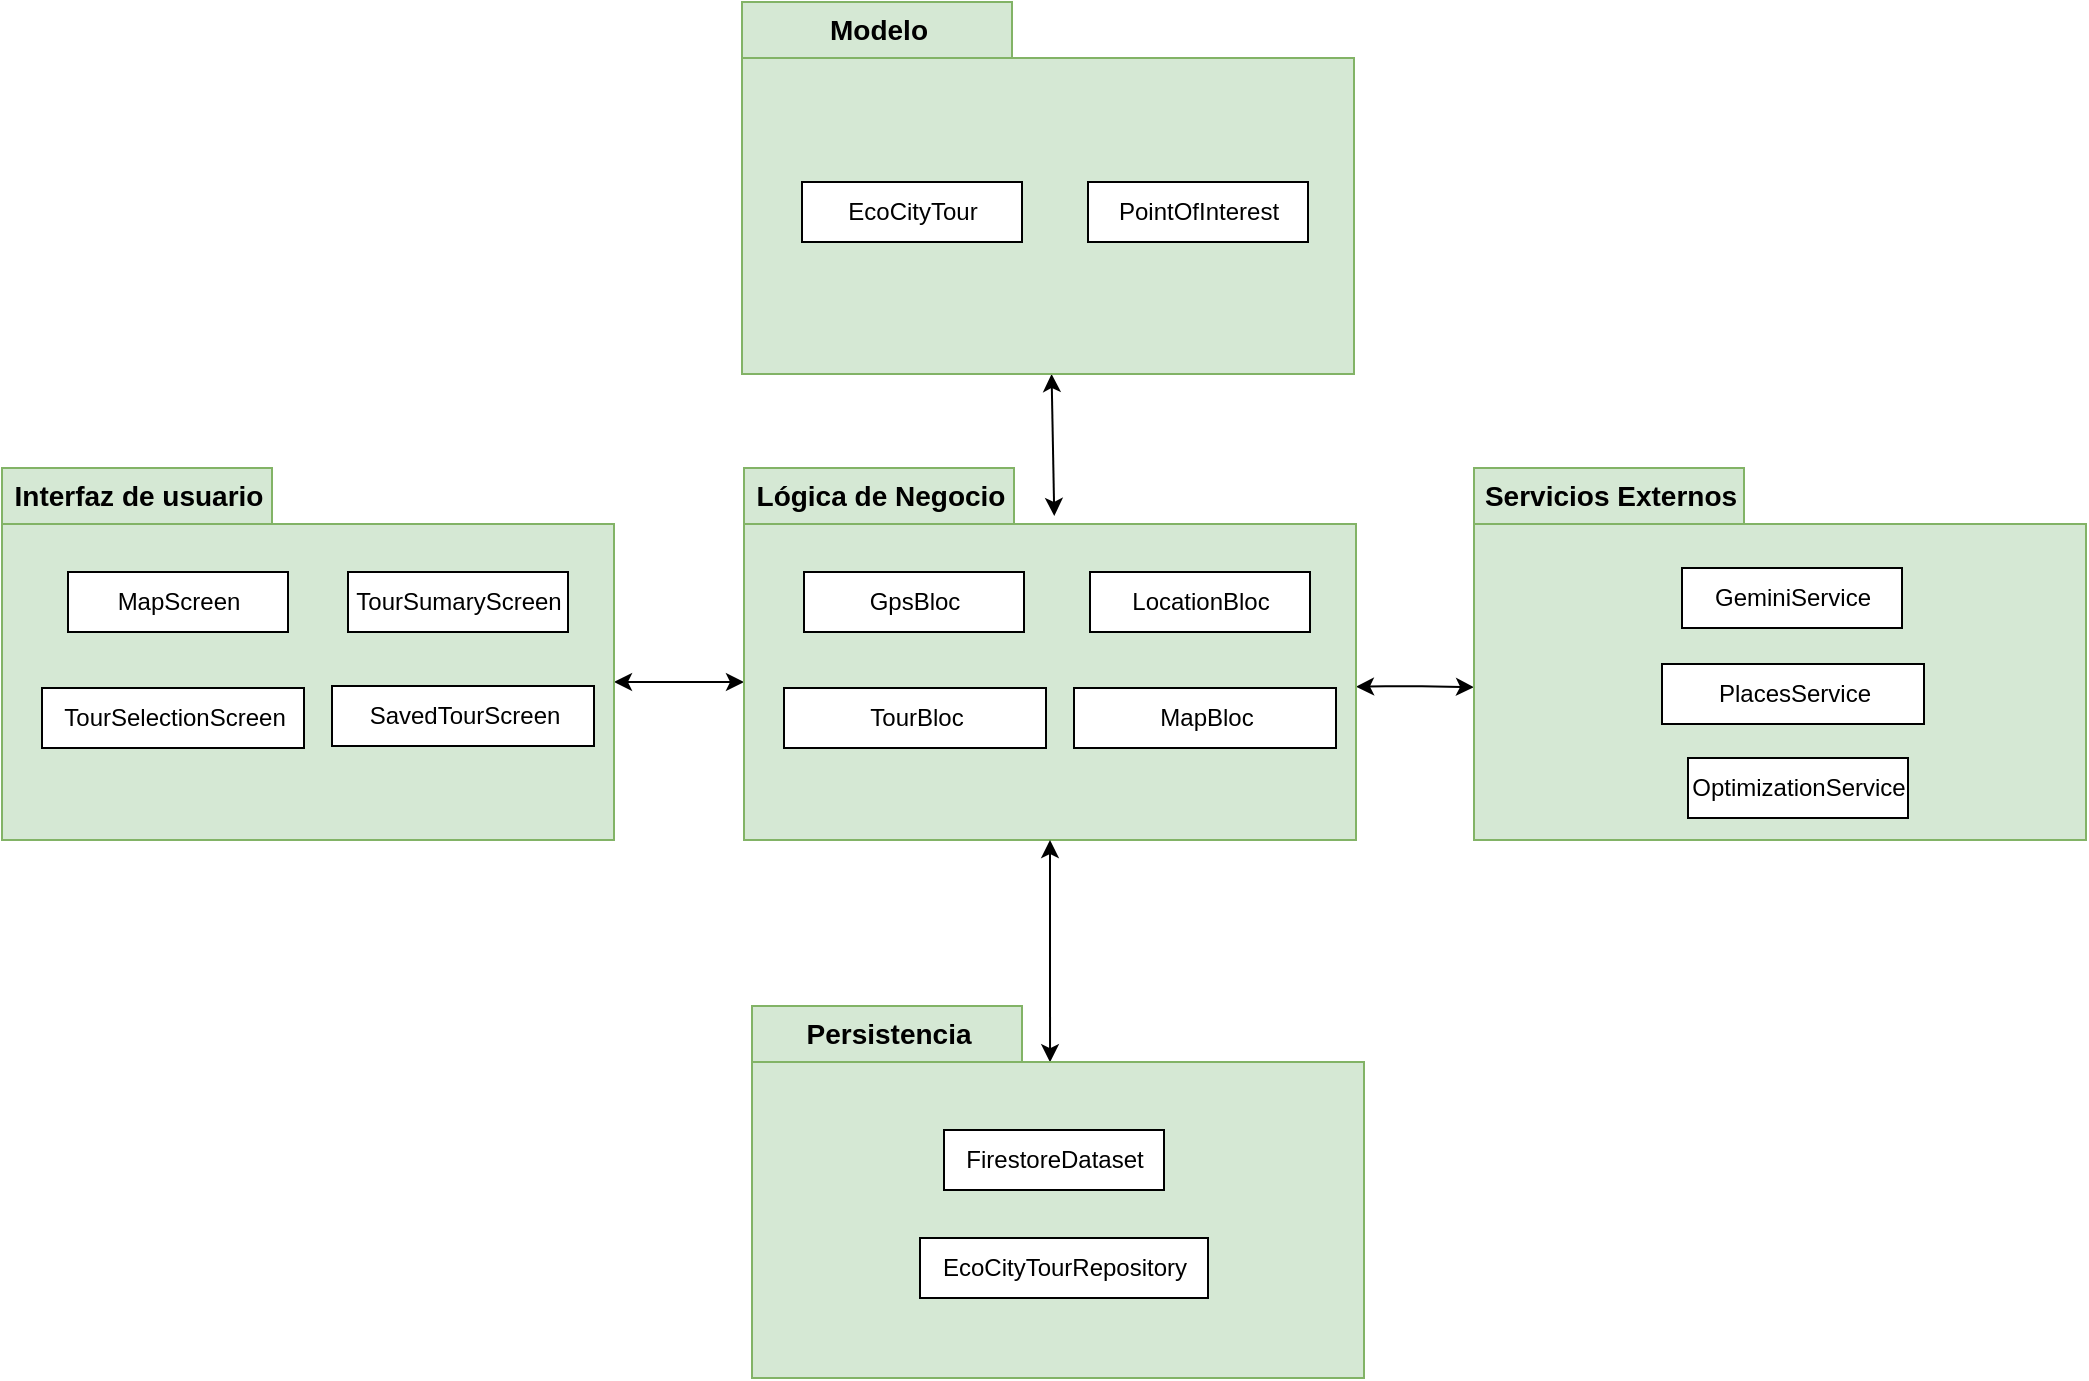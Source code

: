 <mxfile>
    <diagram id="SCXTi65hQlh65_7ZWO8i" name="Page-1">
        <mxGraphModel dx="1072" dy="1587" grid="0" gridSize="10" guides="0" tooltips="1" connect="1" arrows="1" fold="1" page="0" pageScale="1" pageWidth="850" pageHeight="1100" math="0" shadow="0">
            <root>
                <mxCell id="0"/>
                <mxCell id="1" parent="0"/>
                <mxCell id="145" style="edgeStyle=none;html=1;exitX=0;exitY=0;exitDx=306;exitDy=107;exitPerimeter=0;entryX=0;entryY=0;entryDx=0;entryDy=107;entryPerimeter=0;startArrow=classic;startFill=1;" parent="1" source="127" target="134" edge="1">
                    <mxGeometry relative="1" as="geometry"/>
                </mxCell>
                <mxCell id="127" value="&lt;font style=&quot;font-size: 14px;&quot;&gt;Interfaz de usuario&lt;/font&gt;" style="shape=folder;fontStyle=1;tabWidth=135;tabHeight=28;tabPosition=left;html=1;boundedLbl=1;labelInHeader=1;container=1;collapsible=0;recursiveResize=0;fillColor=#d5e8d4;strokeColor=#82b366;" parent="1" vertex="1">
                    <mxGeometry x="63" y="-173" width="306" height="186" as="geometry"/>
                </mxCell>
                <mxCell id="128" value="MapScreen" style="html=1;" parent="127" vertex="1">
                    <mxGeometry width="110" height="30" relative="1" as="geometry">
                        <mxPoint x="33" y="52" as="offset"/>
                    </mxGeometry>
                </mxCell>
                <mxCell id="131" value="TourSumaryScreen" style="html=1;" parent="127" vertex="1">
                    <mxGeometry x="173" y="52" width="110" height="30" as="geometry"/>
                </mxCell>
                <mxCell id="132" value="TourSelectionScreen" style="html=1;" parent="127" vertex="1">
                    <mxGeometry x="20" y="110" width="131" height="30" as="geometry"/>
                </mxCell>
                <mxCell id="133" value="SavedTourScreen" style="html=1;" parent="127" vertex="1">
                    <mxGeometry x="165" y="109" width="131" height="30" as="geometry"/>
                </mxCell>
                <mxCell id="144" style="edgeStyle=none;html=1;startArrow=classic;startFill=1;" parent="1" edge="1">
                    <mxGeometry relative="1" as="geometry">
                        <mxPoint x="740" y="-63.608" as="sourcePoint"/>
                        <mxPoint x="799" y="-63.429" as="targetPoint"/>
                        <Array as="points">
                            <mxPoint x="763" y="-64"/>
                        </Array>
                    </mxGeometry>
                </mxCell>
                <mxCell id="134" value="&lt;font style=&quot;font-size: 14px;&quot;&gt;Lógica de Negocio&lt;/font&gt;" style="shape=folder;fontStyle=1;tabWidth=135;tabHeight=28;tabPosition=left;html=1;boundedLbl=1;labelInHeader=1;container=1;collapsible=0;recursiveResize=0;fillColor=#d5e8d4;strokeColor=#82b366;" parent="1" vertex="1">
                    <mxGeometry x="434" y="-173" width="306" height="186" as="geometry"/>
                </mxCell>
                <mxCell id="135" value="GpsBloc" style="html=1;" parent="134" vertex="1">
                    <mxGeometry width="110" height="30" relative="1" as="geometry">
                        <mxPoint x="30" y="52" as="offset"/>
                    </mxGeometry>
                </mxCell>
                <mxCell id="136" value="LocationBloc" style="html=1;" parent="134" vertex="1">
                    <mxGeometry x="173" y="52" width="110" height="30" as="geometry"/>
                </mxCell>
                <mxCell id="137" value="TourBloc" style="html=1;" parent="134" vertex="1">
                    <mxGeometry x="20" y="110" width="131" height="30" as="geometry"/>
                </mxCell>
                <mxCell id="138" value="MapBloc" style="html=1;" parent="134" vertex="1">
                    <mxGeometry x="165" y="110" width="131" height="30" as="geometry"/>
                </mxCell>
                <mxCell id="139" value="&lt;font style=&quot;font-size: 14px;&quot;&gt;Servicios Externos&lt;/font&gt;" style="shape=folder;fontStyle=1;tabWidth=135;tabHeight=28;tabPosition=left;html=1;boundedLbl=1;labelInHeader=1;container=1;collapsible=0;recursiveResize=0;fillColor=#d5e8d4;strokeColor=#82b366;" parent="1" vertex="1">
                    <mxGeometry x="799" y="-173" width="306" height="186" as="geometry"/>
                </mxCell>
                <mxCell id="140" value="GeminiService" style="html=1;" parent="139" vertex="1">
                    <mxGeometry width="110" height="30" relative="1" as="geometry">
                        <mxPoint x="104" y="50" as="offset"/>
                    </mxGeometry>
                </mxCell>
                <mxCell id="141" value="OptimizationService" style="html=1;" parent="139" vertex="1">
                    <mxGeometry x="107" y="145" width="110" height="30" as="geometry"/>
                </mxCell>
                <mxCell id="142" value="PlacesService" style="html=1;" parent="139" vertex="1">
                    <mxGeometry x="94" y="98" width="131" height="30" as="geometry"/>
                </mxCell>
                <mxCell id="156" style="edgeStyle=none;html=1;entryX=0.507;entryY=0.129;entryDx=0;entryDy=0;entryPerimeter=0;startArrow=classic;startFill=1;" edge="1" parent="1" source="146" target="134">
                    <mxGeometry relative="1" as="geometry"/>
                </mxCell>
                <mxCell id="146" value="&lt;font style=&quot;font-size: 14px;&quot;&gt;Modelo&lt;/font&gt;" style="shape=folder;fontStyle=1;tabWidth=135;tabHeight=28;tabPosition=left;html=1;boundedLbl=1;labelInHeader=1;container=1;collapsible=0;recursiveResize=0;fillColor=#d5e8d4;strokeColor=#82b366;" vertex="1" parent="1">
                    <mxGeometry x="433" y="-406" width="306" height="186" as="geometry"/>
                </mxCell>
                <mxCell id="147" value="EcoCityTour" style="html=1;" vertex="1" parent="146">
                    <mxGeometry width="110" height="30" relative="1" as="geometry">
                        <mxPoint x="30" y="90" as="offset"/>
                    </mxGeometry>
                </mxCell>
                <mxCell id="148" value="PointOfInterest" style="html=1;" vertex="1" parent="146">
                    <mxGeometry x="173" y="90" width="110" height="30" as="geometry"/>
                </mxCell>
                <mxCell id="157" style="edgeStyle=none;html=1;entryX=0.5;entryY=1;entryDx=0;entryDy=0;entryPerimeter=0;startArrow=classic;startFill=1;exitX=0.487;exitY=0.151;exitDx=0;exitDy=0;exitPerimeter=0;" edge="1" parent="1" source="151" target="134">
                    <mxGeometry relative="1" as="geometry"/>
                </mxCell>
                <mxCell id="151" value="&lt;font style=&quot;font-size: 14px;&quot;&gt;Persistencia&lt;/font&gt;" style="shape=folder;fontStyle=1;tabWidth=135;tabHeight=28;tabPosition=left;html=1;boundedLbl=1;labelInHeader=1;container=1;collapsible=0;recursiveResize=0;fillColor=#d5e8d4;strokeColor=#82b366;" vertex="1" parent="1">
                    <mxGeometry x="438" y="96" width="306" height="186" as="geometry"/>
                </mxCell>
                <mxCell id="152" value="FirestoreDataset" style="html=1;" vertex="1" parent="151">
                    <mxGeometry width="110" height="30" relative="1" as="geometry">
                        <mxPoint x="96" y="62" as="offset"/>
                    </mxGeometry>
                </mxCell>
                <mxCell id="153" value="EcoCityTourRepository" style="html=1;" vertex="1" parent="151">
                    <mxGeometry x="84" y="116" width="144" height="30" as="geometry"/>
                </mxCell>
            </root>
        </mxGraphModel>
    </diagram>
</mxfile>